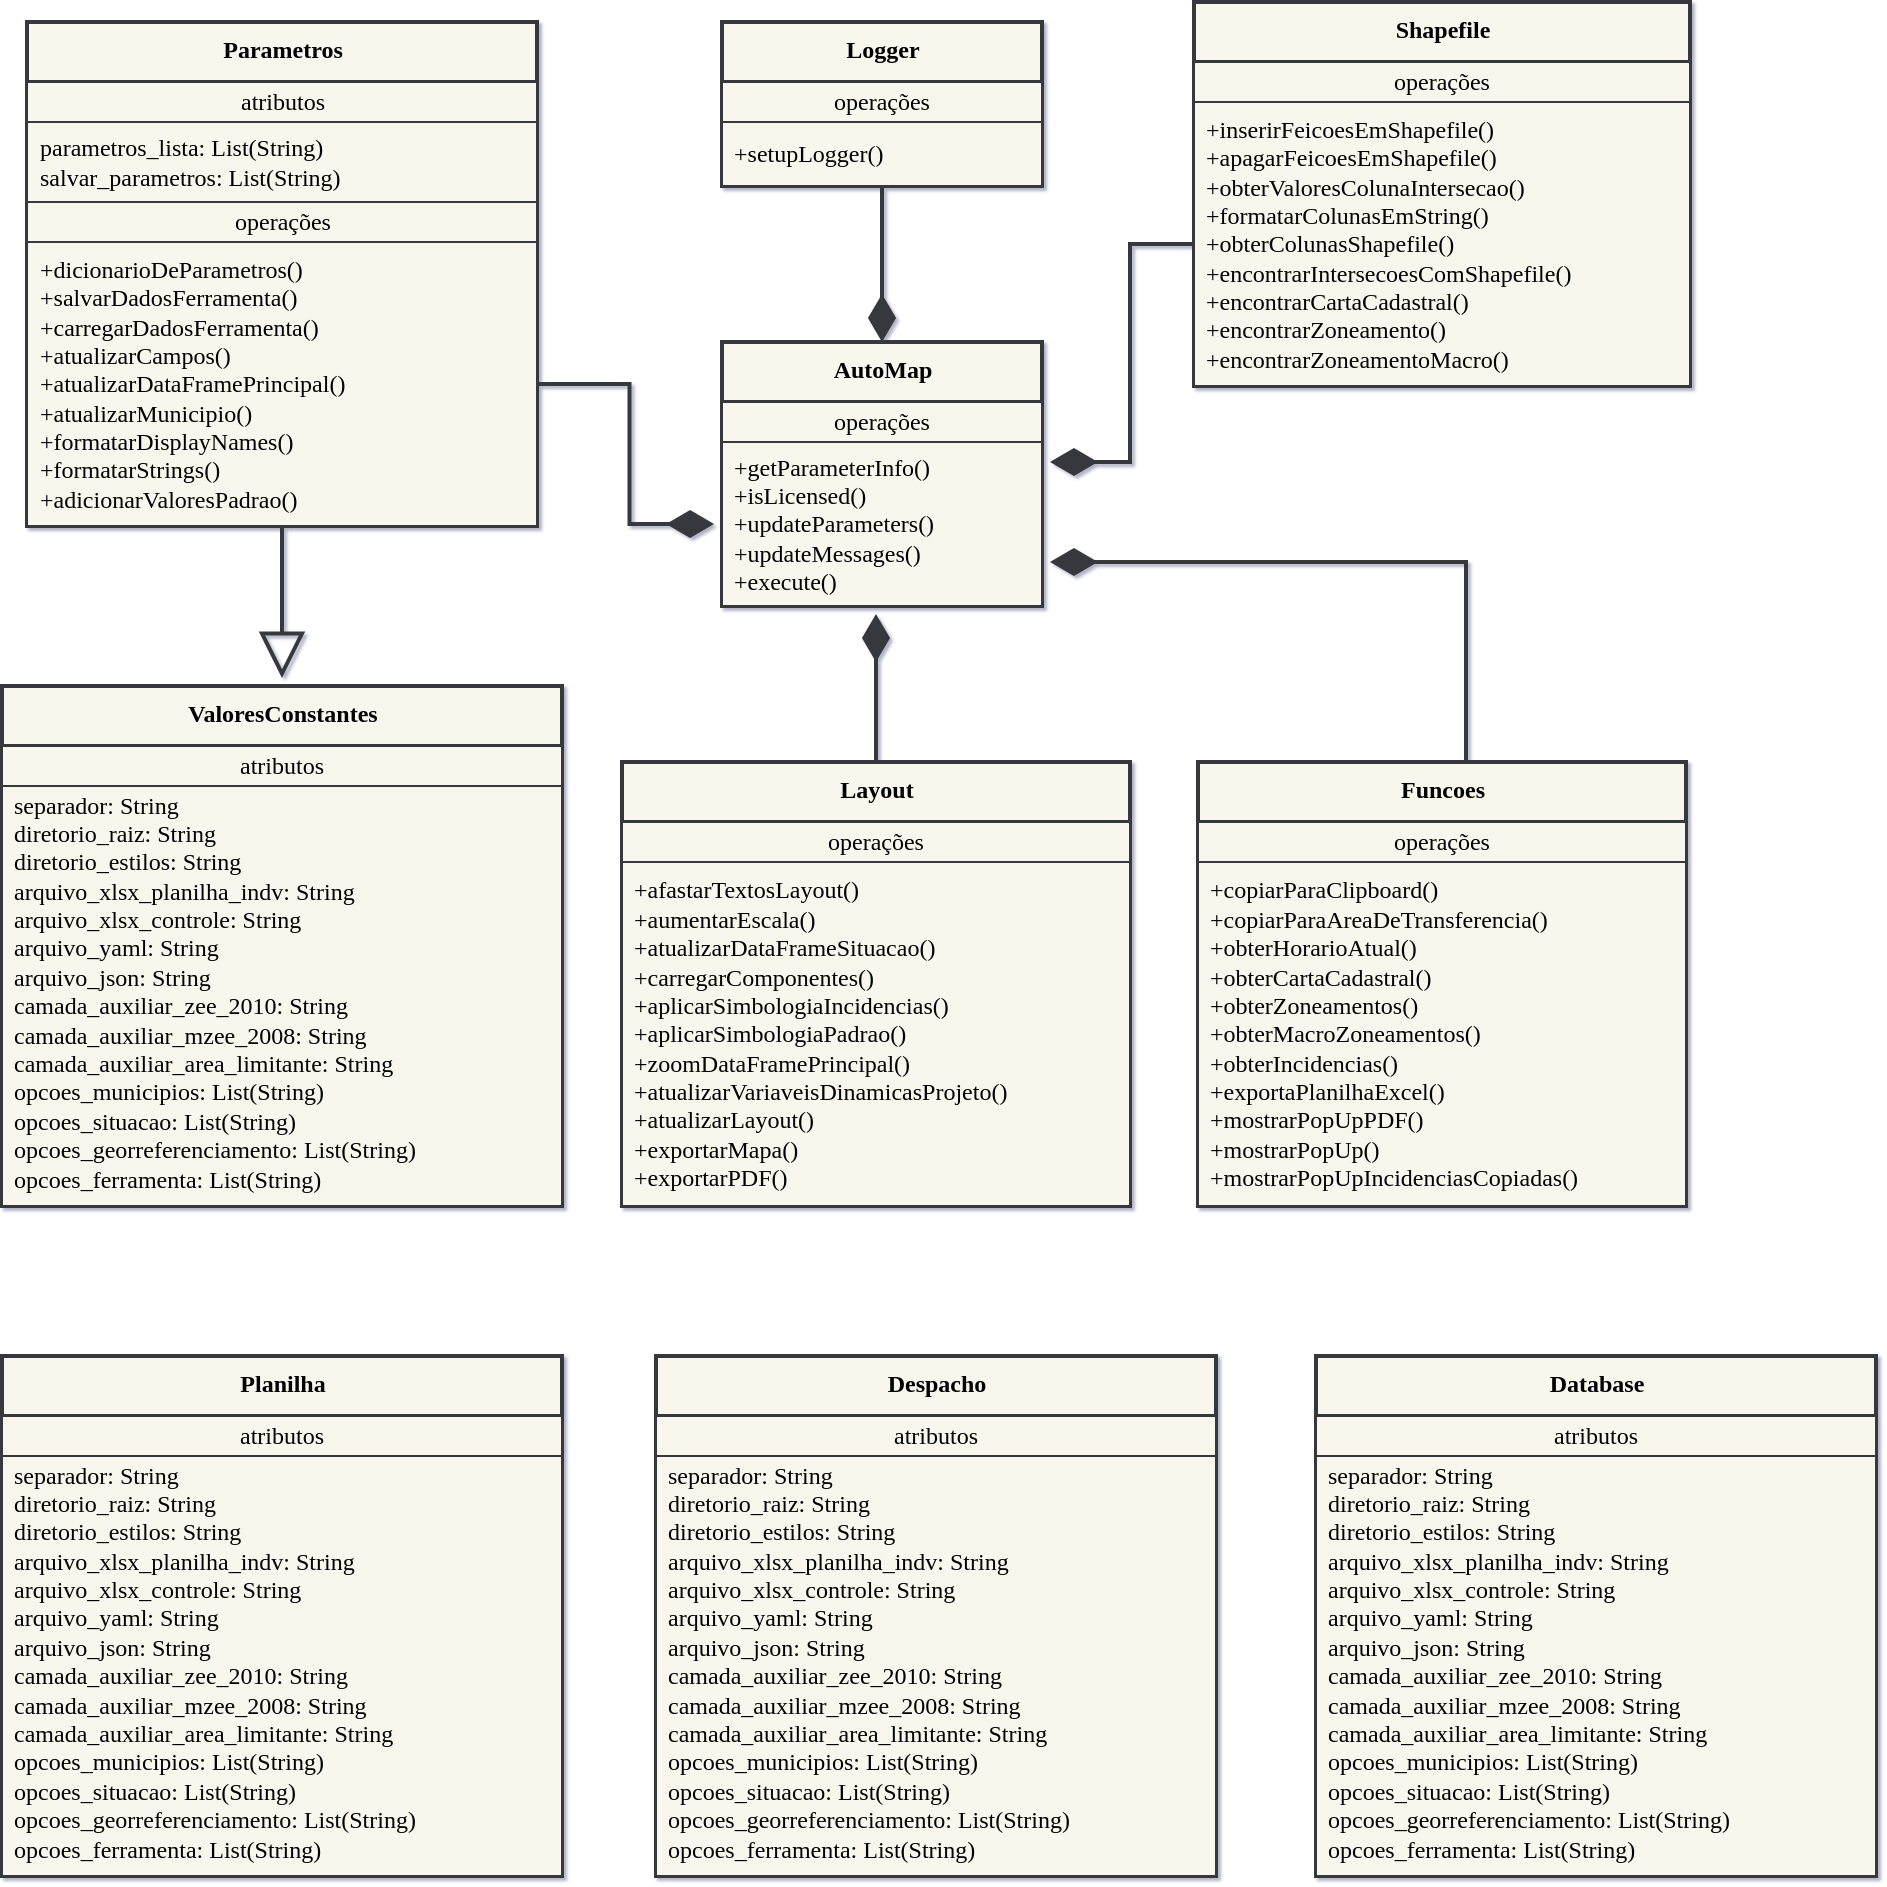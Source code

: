 <mxfile>
    <diagram id="mgWypetcr1WGw46EbfIB" name="Page-1">
        <mxGraphModel dx="1434" dy="784" grid="1" gridSize="10" guides="1" tooltips="1" connect="1" arrows="1" fold="1" page="1" pageScale="1" pageWidth="1169" pageHeight="827" background="#FFFFFF" math="0" shadow="1">
            <root>
                <mxCell id="0"/>
                <mxCell id="1" parent="0"/>
                <mxCell id="12" value="&lt;b&gt;Parametros&lt;/b&gt;" style="swimlane;fontStyle=0;align=center;verticalAlign=top;childLayout=stackLayout;horizontal=1;startSize=30;horizontalStack=0;resizeParent=1;resizeParentMax=0;resizeLast=0;collapsible=0;marginBottom=0;html=1;strokeWidth=2;fillColor=#f9f7ed;strokeColor=#36393d;fontColor=#000000;fontFamily=Verdana;" parent="1" vertex="1">
                    <mxGeometry x="175.5" y="123" width="255" height="252" as="geometry"/>
                </mxCell>
                <mxCell id="13" value="atributos" style="text;html=1;strokeColor=#36393d;fillColor=#f9f7ed;align=center;verticalAlign=middle;spacingLeft=4;spacingRight=4;overflow=hidden;rotatable=0;points=[[0,0.5],[1,0.5]];portConstraint=eastwest;fontColor=#000000;fontFamily=Verdana;" parent="12" vertex="1">
                    <mxGeometry y="30" width="255" height="20" as="geometry"/>
                </mxCell>
                <mxCell id="14" value="&lt;div&gt;&lt;span style=&quot;background-color: initial;&quot;&gt;parametros_lista: List(String)&lt;/span&gt;&lt;br&gt;&lt;/div&gt;&lt;div&gt;salvar_parametros: List(String)&lt;/div&gt;" style="text;html=1;strokeColor=#36393d;fillColor=#f9f7ed;align=left;verticalAlign=middle;spacingLeft=4;spacingRight=4;overflow=hidden;rotatable=0;points=[[0,0.5],[1,0.5]];portConstraint=eastwest;fontColor=#000000;fontFamily=Verdana;" parent="12" vertex="1">
                    <mxGeometry y="50" width="255" height="40" as="geometry"/>
                </mxCell>
                <mxCell id="18" value="operações" style="text;html=1;strokeColor=#36393d;fillColor=#f9f7ed;align=center;verticalAlign=middle;spacingLeft=4;spacingRight=4;overflow=hidden;rotatable=0;points=[[0,0.5],[1,0.5]];portConstraint=eastwest;fontColor=#000000;fontFamily=Verdana;" parent="12" vertex="1">
                    <mxGeometry y="90" width="255" height="20" as="geometry"/>
                </mxCell>
                <mxCell id="19" value="&lt;div&gt;+dicionarioDeParametros()&lt;/div&gt;&lt;div&gt;+salvarDadosFerramenta()&lt;/div&gt;&lt;div&gt;+carregarDadosFerramenta()&lt;/div&gt;&lt;div&gt;+atualizarCampos()&lt;/div&gt;&lt;div&gt;+atualizarDataFramePrincipal()&lt;/div&gt;&lt;div&gt;+atualizarMunicipio()&lt;/div&gt;&lt;div&gt;+formatarDisplayNames()&lt;/div&gt;&lt;div&gt;+formatarStrings()&lt;/div&gt;&lt;div&gt;+adicionarValoresPadrao()&lt;/div&gt;" style="text;html=1;strokeColor=#36393d;fillColor=#f9f7ed;align=left;verticalAlign=middle;spacingLeft=4;spacingRight=4;overflow=hidden;rotatable=0;points=[[0,0.5],[1,0.5]];portConstraint=eastwest;fontColor=#000000;fontFamily=Verdana;" parent="12" vertex="1">
                    <mxGeometry y="110" width="255" height="142" as="geometry"/>
                </mxCell>
                <mxCell id="20" value="&lt;span style=&quot;font-weight: 700;&quot;&gt;ValoresConstantes&lt;/span&gt;" style="swimlane;fontStyle=0;align=center;verticalAlign=top;childLayout=stackLayout;horizontal=1;startSize=30;horizontalStack=0;resizeParent=1;resizeParentMax=0;resizeLast=0;collapsible=0;marginBottom=0;html=1;strokeWidth=2;fillColor=#f9f7ed;strokeColor=#36393d;fontColor=#000000;fontFamily=Verdana;" parent="1" vertex="1">
                    <mxGeometry x="163" y="455" width="280" height="260" as="geometry"/>
                </mxCell>
                <mxCell id="21" value="atributos" style="text;html=1;strokeColor=#36393d;fillColor=#f9f7ed;align=center;verticalAlign=middle;spacingLeft=4;spacingRight=4;overflow=hidden;rotatable=0;points=[[0,0.5],[1,0.5]];portConstraint=eastwest;fontColor=#000000;fontFamily=Verdana;" parent="20" vertex="1">
                    <mxGeometry y="30" width="280" height="20" as="geometry"/>
                </mxCell>
                <mxCell id="22" value="&lt;div&gt;&lt;div&gt;&lt;div&gt;separador: String&lt;/div&gt;&lt;div&gt;diretorio_raiz: String&lt;/div&gt;&lt;div&gt;diretorio_estilos: String&lt;/div&gt;&lt;div&gt;arquivo_xlsx_planilha_indv: String&lt;/div&gt;&lt;div&gt;arquivo_xlsx_controle: String&lt;/div&gt;&lt;div&gt;arquivo_yaml: String&lt;/div&gt;&lt;div&gt;arquivo_json: String&lt;/div&gt;&lt;div&gt;camada_auxiliar_zee_2010: String&lt;/div&gt;&lt;div&gt;camada_auxiliar_mzee_2008: String&lt;/div&gt;&lt;div&gt;camada_auxiliar_area_limitante: String&lt;/div&gt;&lt;div&gt;opcoes_municipios:&amp;nbsp;&lt;span style=&quot;background-color: initial;&quot;&gt;List(String)&lt;/span&gt;&lt;/div&gt;&lt;div&gt;opcoes_situacao:&amp;nbsp;&lt;span style=&quot;background-color: initial;&quot;&gt;List(String)&lt;/span&gt;&lt;/div&gt;&lt;div&gt;opcoes_georreferenciamento:&amp;nbsp;&lt;span style=&quot;background-color: initial;&quot;&gt;List(String)&lt;/span&gt;&lt;/div&gt;&lt;div&gt;opcoes_ferramenta:&amp;nbsp;&lt;span style=&quot;background-color: initial;&quot;&gt;List(String)&lt;/span&gt;&lt;/div&gt;&lt;/div&gt;&lt;div&gt;&lt;br&gt;&lt;/div&gt;&lt;/div&gt;" style="text;html=1;strokeColor=#36393d;fillColor=#f9f7ed;align=left;verticalAlign=middle;spacingLeft=4;spacingRight=4;overflow=hidden;rotatable=0;points=[[0,0.5],[1,0.5]];portConstraint=eastwest;fontColor=#000000;fontFamily=Verdana;" parent="20" vertex="1">
                    <mxGeometry y="50" width="280" height="210" as="geometry"/>
                </mxCell>
                <mxCell id="28" value="&lt;b&gt;Shapefile&lt;/b&gt;" style="swimlane;fontStyle=0;align=center;verticalAlign=top;childLayout=stackLayout;horizontal=1;startSize=30;horizontalStack=0;resizeParent=1;resizeParentMax=0;resizeLast=0;collapsible=0;marginBottom=0;html=1;strokeWidth=2;fillColor=#f9f7ed;strokeColor=#36393d;fontColor=#000000;fontFamily=Verdana;" parent="1" vertex="1">
                    <mxGeometry x="759" y="113" width="248" height="192" as="geometry"/>
                </mxCell>
                <mxCell id="32" value="operações" style="text;html=1;strokeColor=#36393d;fillColor=#f9f7ed;align=center;verticalAlign=middle;spacingLeft=4;spacingRight=4;overflow=hidden;rotatable=0;points=[[0,0.5],[1,0.5]];portConstraint=eastwest;fontColor=#000000;fontFamily=Verdana;" parent="28" vertex="1">
                    <mxGeometry y="30" width="248" height="20" as="geometry"/>
                </mxCell>
                <mxCell id="33" value="&lt;div&gt;+inserirFeicoesEmShapefile()&lt;/div&gt;&lt;div&gt;+apagarFeicoesEmShapefile()&lt;/div&gt;&lt;div&gt;+obterValoresColunaIntersecao()&lt;/div&gt;&lt;div&gt;+formatarColunasEmString()&lt;/div&gt;&lt;div&gt;+obterColunasShapefile()&lt;/div&gt;&lt;div&gt;+encontrarIntersecoesComShapefile()&lt;/div&gt;&lt;div&gt;+encontrarCartaCadastral()&lt;/div&gt;&lt;div&gt;+encontrarZoneamento()&lt;/div&gt;&lt;div&gt;+encontrarZoneamentoMacro()&lt;/div&gt;" style="text;html=1;strokeColor=#36393d;fillColor=#f9f7ed;align=left;verticalAlign=middle;spacingLeft=4;spacingRight=4;overflow=hidden;rotatable=0;points=[[0,0.5],[1,0.5]];portConstraint=eastwest;fontColor=#000000;fontFamily=Verdana;" parent="28" vertex="1">
                    <mxGeometry y="50" width="248" height="142" as="geometry"/>
                </mxCell>
                <mxCell id="63" style="edgeStyle=orthogonalEdgeStyle;rounded=0;jumpSize=6;html=0;labelBackgroundColor=default;labelBorderColor=none;strokeColor=#36393D;strokeWidth=2;fontFamily=Verdana;fontColor=#000000;endArrow=diamondThin;endFill=1;startSize=8;endSize=18;targetPerimeterSpacing=4;" parent="1" source="34" target="45" edge="1">
                    <mxGeometry relative="1" as="geometry">
                        <Array as="points">
                            <mxPoint x="600" y="413"/>
                            <mxPoint x="600" y="413"/>
                        </Array>
                    </mxGeometry>
                </mxCell>
                <mxCell id="34" value="&lt;b&gt;Layout&lt;/b&gt;" style="swimlane;fontStyle=0;align=center;verticalAlign=top;childLayout=stackLayout;horizontal=1;startSize=30;horizontalStack=0;resizeParent=1;resizeParentMax=0;resizeLast=0;collapsible=0;marginBottom=0;html=1;strokeWidth=2;fillColor=#f9f7ed;strokeColor=#36393d;fontColor=#000000;fontFamily=Verdana;" parent="1" vertex="1">
                    <mxGeometry x="473" y="493" width="254" height="222" as="geometry"/>
                </mxCell>
                <mxCell id="36" value="operações" style="text;html=1;strokeColor=#36393d;fillColor=#f9f7ed;align=center;verticalAlign=middle;spacingLeft=4;spacingRight=4;overflow=hidden;rotatable=0;points=[[0,0.5],[1,0.5]];portConstraint=eastwest;fontColor=#000000;fontFamily=Verdana;" parent="34" vertex="1">
                    <mxGeometry y="30" width="254" height="20" as="geometry"/>
                </mxCell>
                <mxCell id="37" value="&lt;div&gt;+afastarTextosLayout()&lt;/div&gt;&lt;div&gt;+aumentarEscala()&lt;/div&gt;&lt;div&gt;+atualizarDataFrameSituacao()&lt;/div&gt;&lt;div&gt;+carregarComponentes()&lt;/div&gt;&lt;div&gt;+aplicarSimbologiaIncidencias()&lt;/div&gt;&lt;div&gt;+aplicarSimbologiaPadrao()&lt;/div&gt;&lt;div&gt;+zoomDataFramePrincipal()&lt;/div&gt;&lt;div&gt;+atualizarVariaveisDinamicasProjeto()&lt;/div&gt;&lt;div&gt;+atualizarLayout()&lt;/div&gt;&lt;div&gt;+exportarMapa()&lt;/div&gt;&lt;div&gt;+exportarPDF()&lt;/div&gt;" style="text;html=1;strokeColor=#36393d;fillColor=#f9f7ed;align=left;verticalAlign=middle;spacingLeft=4;spacingRight=4;overflow=hidden;rotatable=0;points=[[0,0.5],[1,0.5]];portConstraint=eastwest;fontColor=#000000;fontFamily=Verdana;" parent="34" vertex="1">
                    <mxGeometry y="50" width="254" height="172" as="geometry"/>
                </mxCell>
                <mxCell id="62" style="edgeStyle=orthogonalEdgeStyle;rounded=0;jumpSize=6;html=0;labelBackgroundColor=default;labelBorderColor=none;strokeColor=#36393D;strokeWidth=2;fontFamily=Verdana;fontColor=#000000;endArrow=diamondThin;endFill=1;startSize=8;endSize=18;targetPerimeterSpacing=4;" parent="1" source="38" target="45" edge="1">
                    <mxGeometry relative="1" as="geometry">
                        <Array as="points">
                            <mxPoint x="895" y="393"/>
                        </Array>
                    </mxGeometry>
                </mxCell>
                <mxCell id="38" value="&lt;b&gt;Funcoes&lt;/b&gt;" style="swimlane;fontStyle=0;align=center;verticalAlign=top;childLayout=stackLayout;horizontal=1;startSize=30;horizontalStack=0;resizeParent=1;resizeParentMax=0;resizeLast=0;collapsible=0;marginBottom=0;html=1;strokeWidth=2;fillColor=#f9f7ed;strokeColor=#36393d;fontColor=#000000;fontFamily=Verdana;" parent="1" vertex="1">
                    <mxGeometry x="761" y="493" width="244" height="222" as="geometry"/>
                </mxCell>
                <mxCell id="40" value="operações" style="text;html=1;strokeColor=#36393d;fillColor=#f9f7ed;align=center;verticalAlign=middle;spacingLeft=4;spacingRight=4;overflow=hidden;rotatable=0;points=[[0,0.5],[1,0.5]];portConstraint=eastwest;fontColor=#000000;fontFamily=Verdana;" parent="38" vertex="1">
                    <mxGeometry y="30" width="244" height="20" as="geometry"/>
                </mxCell>
                <mxCell id="41" value="&lt;div&gt;+copiarParaClipboard()&lt;/div&gt;&lt;div&gt;+copiarParaAreaDeTransferencia()&lt;/div&gt;&lt;div&gt;+obterHorarioAtual()&lt;/div&gt;&lt;div&gt;+obterCartaCadastral()&lt;/div&gt;&lt;div&gt;+obterZoneamentos()&lt;/div&gt;&lt;div&gt;+obterMacroZoneamentos()&lt;/div&gt;&lt;div&gt;+obterIncidencias()&lt;/div&gt;&lt;div&gt;+exportaPlanilhaExcel()&lt;/div&gt;&lt;div&gt;+mostrarPopUpPDF()&lt;/div&gt;&lt;div&gt;+mostrarPopUp()&lt;/div&gt;&lt;div&gt;+mostrarPopUpIncidenciasCopiadas()&lt;/div&gt;" style="text;html=1;strokeColor=#36393d;fillColor=#f9f7ed;align=left;verticalAlign=middle;spacingLeft=4;spacingRight=4;overflow=hidden;rotatable=0;points=[[0,0.5],[1,0.5]];portConstraint=eastwest;fontColor=#000000;fontFamily=Verdana;" parent="38" vertex="1">
                    <mxGeometry y="50" width="244" height="172" as="geometry"/>
                </mxCell>
                <mxCell id="42" value="&lt;b&gt;AutoMap&lt;/b&gt;" style="swimlane;fontStyle=0;align=center;verticalAlign=top;childLayout=stackLayout;horizontal=1;startSize=30;horizontalStack=0;resizeParent=1;resizeParentMax=0;resizeLast=0;collapsible=0;marginBottom=0;html=1;strokeWidth=2;fillColor=#f9f7ed;strokeColor=#36393d;fontColor=#000000;fontFamily=Verdana;" parent="1" vertex="1">
                    <mxGeometry x="523" y="283" width="160" height="132" as="geometry"/>
                </mxCell>
                <mxCell id="44" value="operações" style="text;html=1;strokeColor=#36393d;fillColor=#f9f7ed;align=center;verticalAlign=middle;spacingLeft=4;spacingRight=4;overflow=hidden;rotatable=0;points=[[0,0.5],[1,0.5]];portConstraint=eastwest;fontColor=#000000;fontFamily=Verdana;" parent="42" vertex="1">
                    <mxGeometry y="30" width="160" height="20" as="geometry"/>
                </mxCell>
                <mxCell id="45" value="&lt;div&gt;+getParameterInfo()&lt;/div&gt;&lt;div&gt;+isLicensed()&lt;/div&gt;&lt;div&gt;+updateParameters()&lt;/div&gt;&lt;div&gt;+updateMessages()&lt;/div&gt;&lt;div&gt;+execute()&lt;/div&gt;" style="text;html=1;strokeColor=#36393d;fillColor=#f9f7ed;align=left;verticalAlign=middle;spacingLeft=4;spacingRight=4;overflow=hidden;rotatable=0;points=[[0,0.5],[1,0.5]];portConstraint=eastwest;fontColor=#000000;fontFamily=Verdana;" parent="42" vertex="1">
                    <mxGeometry y="50" width="160" height="82" as="geometry"/>
                </mxCell>
                <mxCell id="66" style="edgeStyle=orthogonalEdgeStyle;rounded=0;jumpSize=6;html=0;entryX=0.5;entryY=0;entryDx=0;entryDy=0;labelBackgroundColor=default;labelBorderColor=none;strokeColor=#36393D;strokeWidth=2;fontFamily=Verdana;fontColor=#000000;endArrow=diamondThin;endFill=1;startSize=8;endSize=18;targetPerimeterSpacing=4;" parent="1" source="52" target="42" edge="1">
                    <mxGeometry relative="1" as="geometry"/>
                </mxCell>
                <mxCell id="52" value="&lt;b&gt;Logger&lt;/b&gt;" style="swimlane;fontStyle=0;align=center;verticalAlign=top;childLayout=stackLayout;horizontal=1;startSize=30;horizontalStack=0;resizeParent=1;resizeParentMax=0;resizeLast=0;collapsible=0;marginBottom=0;html=1;strokeWidth=2;fillColor=#f9f7ed;strokeColor=#36393d;fontColor=#000000;fontFamily=Verdana;" parent="1" vertex="1">
                    <mxGeometry x="523" y="123" width="160" height="82" as="geometry"/>
                </mxCell>
                <mxCell id="54" value="operações" style="text;html=1;strokeColor=#36393d;fillColor=#f9f7ed;align=center;verticalAlign=middle;spacingLeft=4;spacingRight=4;overflow=hidden;rotatable=0;points=[[0,0.5],[1,0.5]];portConstraint=eastwest;fontColor=#000000;fontFamily=Verdana;" parent="52" vertex="1">
                    <mxGeometry y="30" width="160" height="20" as="geometry"/>
                </mxCell>
                <mxCell id="55" value="&lt;div&gt;+setupLogger()&lt;/div&gt;" style="text;html=1;strokeColor=#36393d;fillColor=#f9f7ed;align=left;verticalAlign=middle;spacingLeft=4;spacingRight=4;overflow=hidden;rotatable=0;points=[[0,0.5],[1,0.5]];portConstraint=eastwest;fontColor=#000000;fontFamily=Verdana;" parent="52" vertex="1">
                    <mxGeometry y="50" width="160" height="32" as="geometry"/>
                </mxCell>
                <mxCell id="60" style="edgeStyle=orthogonalEdgeStyle;rounded=0;jumpSize=6;html=0;labelBackgroundColor=default;labelBorderColor=none;strokeColor=#36393D;strokeWidth=2;fontFamily=Verdana;fontColor=#000000;endArrow=diamondThin;endFill=1;startSize=8;endSize=18;targetPerimeterSpacing=4;" parent="1" source="19" target="45" edge="1">
                    <mxGeometry relative="1" as="geometry"/>
                </mxCell>
                <mxCell id="61" style="edgeStyle=orthogonalEdgeStyle;rounded=0;jumpSize=6;html=0;labelBackgroundColor=default;labelBorderColor=none;strokeColor=#36393D;strokeWidth=2;fontFamily=Verdana;fontColor=#000000;endArrow=diamondThin;endFill=1;startSize=8;endSize=18;targetPerimeterSpacing=4;" parent="1" source="33" target="45" edge="1">
                    <mxGeometry relative="1" as="geometry">
                        <Array as="points">
                            <mxPoint x="727" y="234"/>
                            <mxPoint x="727" y="343"/>
                        </Array>
                    </mxGeometry>
                </mxCell>
                <mxCell id="65" style="edgeStyle=orthogonalEdgeStyle;rounded=0;jumpSize=6;html=0;labelBackgroundColor=default;labelBorderColor=none;strokeColor=#36393D;strokeWidth=2;fontFamily=Verdana;fontColor=#000000;endArrow=block;endFill=0;startSize=8;endSize=18;targetPerimeterSpacing=4;" parent="1" source="19" target="20" edge="1">
                    <mxGeometry relative="1" as="geometry">
                        <Array as="points">
                            <mxPoint x="303" y="403"/>
                            <mxPoint x="303" y="403"/>
                        </Array>
                    </mxGeometry>
                </mxCell>
                <mxCell id="67" value="&lt;b&gt;Planilha&lt;/b&gt;" style="swimlane;fontStyle=0;align=center;verticalAlign=top;childLayout=stackLayout;horizontal=1;startSize=30;horizontalStack=0;resizeParent=1;resizeParentMax=0;resizeLast=0;collapsible=0;marginBottom=0;html=1;strokeWidth=2;fillColor=#f9f7ed;strokeColor=#36393d;fontColor=#000000;fontFamily=Verdana;" vertex="1" parent="1">
                    <mxGeometry x="163" y="790" width="280" height="260" as="geometry"/>
                </mxCell>
                <mxCell id="68" value="atributos" style="text;html=1;strokeColor=#36393d;fillColor=#f9f7ed;align=center;verticalAlign=middle;spacingLeft=4;spacingRight=4;overflow=hidden;rotatable=0;points=[[0,0.5],[1,0.5]];portConstraint=eastwest;fontColor=#000000;fontFamily=Verdana;" vertex="1" parent="67">
                    <mxGeometry y="30" width="280" height="20" as="geometry"/>
                </mxCell>
                <mxCell id="69" value="&lt;div&gt;&lt;div&gt;&lt;div&gt;separador: String&lt;/div&gt;&lt;div&gt;diretorio_raiz: String&lt;/div&gt;&lt;div&gt;diretorio_estilos: String&lt;/div&gt;&lt;div&gt;arquivo_xlsx_planilha_indv: String&lt;/div&gt;&lt;div&gt;arquivo_xlsx_controle: String&lt;/div&gt;&lt;div&gt;arquivo_yaml: String&lt;/div&gt;&lt;div&gt;arquivo_json: String&lt;/div&gt;&lt;div&gt;camada_auxiliar_zee_2010: String&lt;/div&gt;&lt;div&gt;camada_auxiliar_mzee_2008: String&lt;/div&gt;&lt;div&gt;camada_auxiliar_area_limitante: String&lt;/div&gt;&lt;div&gt;opcoes_municipios:&amp;nbsp;&lt;span style=&quot;background-color: initial;&quot;&gt;List(String)&lt;/span&gt;&lt;/div&gt;&lt;div&gt;opcoes_situacao:&amp;nbsp;&lt;span style=&quot;background-color: initial;&quot;&gt;List(String)&lt;/span&gt;&lt;/div&gt;&lt;div&gt;opcoes_georreferenciamento:&amp;nbsp;&lt;span style=&quot;background-color: initial;&quot;&gt;List(String)&lt;/span&gt;&lt;/div&gt;&lt;div&gt;opcoes_ferramenta:&amp;nbsp;&lt;span style=&quot;background-color: initial;&quot;&gt;List(String)&lt;/span&gt;&lt;/div&gt;&lt;/div&gt;&lt;div&gt;&lt;br&gt;&lt;/div&gt;&lt;/div&gt;" style="text;html=1;strokeColor=#36393d;fillColor=#f9f7ed;align=left;verticalAlign=middle;spacingLeft=4;spacingRight=4;overflow=hidden;rotatable=0;points=[[0,0.5],[1,0.5]];portConstraint=eastwest;fontColor=#000000;fontFamily=Verdana;" vertex="1" parent="67">
                    <mxGeometry y="50" width="280" height="210" as="geometry"/>
                </mxCell>
                <mxCell id="70" value="&lt;span style=&quot;font-weight: 700;&quot;&gt;Despacho&lt;/span&gt;" style="swimlane;fontStyle=0;align=center;verticalAlign=top;childLayout=stackLayout;horizontal=1;startSize=30;horizontalStack=0;resizeParent=1;resizeParentMax=0;resizeLast=0;collapsible=0;marginBottom=0;html=1;strokeWidth=2;fillColor=#f9f7ed;strokeColor=#36393d;fontColor=#000000;fontFamily=Verdana;" vertex="1" parent="1">
                    <mxGeometry x="490" y="790" width="280" height="260" as="geometry"/>
                </mxCell>
                <mxCell id="71" value="atributos" style="text;html=1;strokeColor=#36393d;fillColor=#f9f7ed;align=center;verticalAlign=middle;spacingLeft=4;spacingRight=4;overflow=hidden;rotatable=0;points=[[0,0.5],[1,0.5]];portConstraint=eastwest;fontColor=#000000;fontFamily=Verdana;" vertex="1" parent="70">
                    <mxGeometry y="30" width="280" height="20" as="geometry"/>
                </mxCell>
                <mxCell id="72" value="&lt;div&gt;&lt;div&gt;&lt;div&gt;separador: String&lt;/div&gt;&lt;div&gt;diretorio_raiz: String&lt;/div&gt;&lt;div&gt;diretorio_estilos: String&lt;/div&gt;&lt;div&gt;arquivo_xlsx_planilha_indv: String&lt;/div&gt;&lt;div&gt;arquivo_xlsx_controle: String&lt;/div&gt;&lt;div&gt;arquivo_yaml: String&lt;/div&gt;&lt;div&gt;arquivo_json: String&lt;/div&gt;&lt;div&gt;camada_auxiliar_zee_2010: String&lt;/div&gt;&lt;div&gt;camada_auxiliar_mzee_2008: String&lt;/div&gt;&lt;div&gt;camada_auxiliar_area_limitante: String&lt;/div&gt;&lt;div&gt;opcoes_municipios:&amp;nbsp;&lt;span style=&quot;background-color: initial;&quot;&gt;List(String)&lt;/span&gt;&lt;/div&gt;&lt;div&gt;opcoes_situacao:&amp;nbsp;&lt;span style=&quot;background-color: initial;&quot;&gt;List(String)&lt;/span&gt;&lt;/div&gt;&lt;div&gt;opcoes_georreferenciamento:&amp;nbsp;&lt;span style=&quot;background-color: initial;&quot;&gt;List(String)&lt;/span&gt;&lt;/div&gt;&lt;div&gt;opcoes_ferramenta:&amp;nbsp;&lt;span style=&quot;background-color: initial;&quot;&gt;List(String)&lt;/span&gt;&lt;/div&gt;&lt;/div&gt;&lt;div&gt;&lt;br&gt;&lt;/div&gt;&lt;/div&gt;" style="text;html=1;strokeColor=#36393d;fillColor=#f9f7ed;align=left;verticalAlign=middle;spacingLeft=4;spacingRight=4;overflow=hidden;rotatable=0;points=[[0,0.5],[1,0.5]];portConstraint=eastwest;fontColor=#000000;fontFamily=Verdana;" vertex="1" parent="70">
                    <mxGeometry y="50" width="280" height="210" as="geometry"/>
                </mxCell>
                <mxCell id="73" value="&lt;span style=&quot;font-weight: 700;&quot;&gt;Database&lt;/span&gt;" style="swimlane;fontStyle=0;align=center;verticalAlign=top;childLayout=stackLayout;horizontal=1;startSize=30;horizontalStack=0;resizeParent=1;resizeParentMax=0;resizeLast=0;collapsible=0;marginBottom=0;html=1;strokeWidth=2;fillColor=#f9f7ed;strokeColor=#36393d;fontColor=#000000;fontFamily=Verdana;" vertex="1" parent="1">
                    <mxGeometry x="820" y="790" width="280" height="260" as="geometry"/>
                </mxCell>
                <mxCell id="74" value="atributos" style="text;html=1;strokeColor=#36393d;fillColor=#f9f7ed;align=center;verticalAlign=middle;spacingLeft=4;spacingRight=4;overflow=hidden;rotatable=0;points=[[0,0.5],[1,0.5]];portConstraint=eastwest;fontColor=#000000;fontFamily=Verdana;" vertex="1" parent="73">
                    <mxGeometry y="30" width="280" height="20" as="geometry"/>
                </mxCell>
                <mxCell id="75" value="&lt;div&gt;&lt;div&gt;&lt;div&gt;separador: String&lt;/div&gt;&lt;div&gt;diretorio_raiz: String&lt;/div&gt;&lt;div&gt;diretorio_estilos: String&lt;/div&gt;&lt;div&gt;arquivo_xlsx_planilha_indv: String&lt;/div&gt;&lt;div&gt;arquivo_xlsx_controle: String&lt;/div&gt;&lt;div&gt;arquivo_yaml: String&lt;/div&gt;&lt;div&gt;arquivo_json: String&lt;/div&gt;&lt;div&gt;camada_auxiliar_zee_2010: String&lt;/div&gt;&lt;div&gt;camada_auxiliar_mzee_2008: String&lt;/div&gt;&lt;div&gt;camada_auxiliar_area_limitante: String&lt;/div&gt;&lt;div&gt;opcoes_municipios:&amp;nbsp;&lt;span style=&quot;background-color: initial;&quot;&gt;List(String)&lt;/span&gt;&lt;/div&gt;&lt;div&gt;opcoes_situacao:&amp;nbsp;&lt;span style=&quot;background-color: initial;&quot;&gt;List(String)&lt;/span&gt;&lt;/div&gt;&lt;div&gt;opcoes_georreferenciamento:&amp;nbsp;&lt;span style=&quot;background-color: initial;&quot;&gt;List(String)&lt;/span&gt;&lt;/div&gt;&lt;div&gt;opcoes_ferramenta:&amp;nbsp;&lt;span style=&quot;background-color: initial;&quot;&gt;List(String)&lt;/span&gt;&lt;/div&gt;&lt;/div&gt;&lt;div&gt;&lt;br&gt;&lt;/div&gt;&lt;/div&gt;" style="text;html=1;strokeColor=#36393d;fillColor=#f9f7ed;align=left;verticalAlign=middle;spacingLeft=4;spacingRight=4;overflow=hidden;rotatable=0;points=[[0,0.5],[1,0.5]];portConstraint=eastwest;fontColor=#000000;fontFamily=Verdana;" vertex="1" parent="73">
                    <mxGeometry y="50" width="280" height="210" as="geometry"/>
                </mxCell>
            </root>
        </mxGraphModel>
    </diagram>
</mxfile>